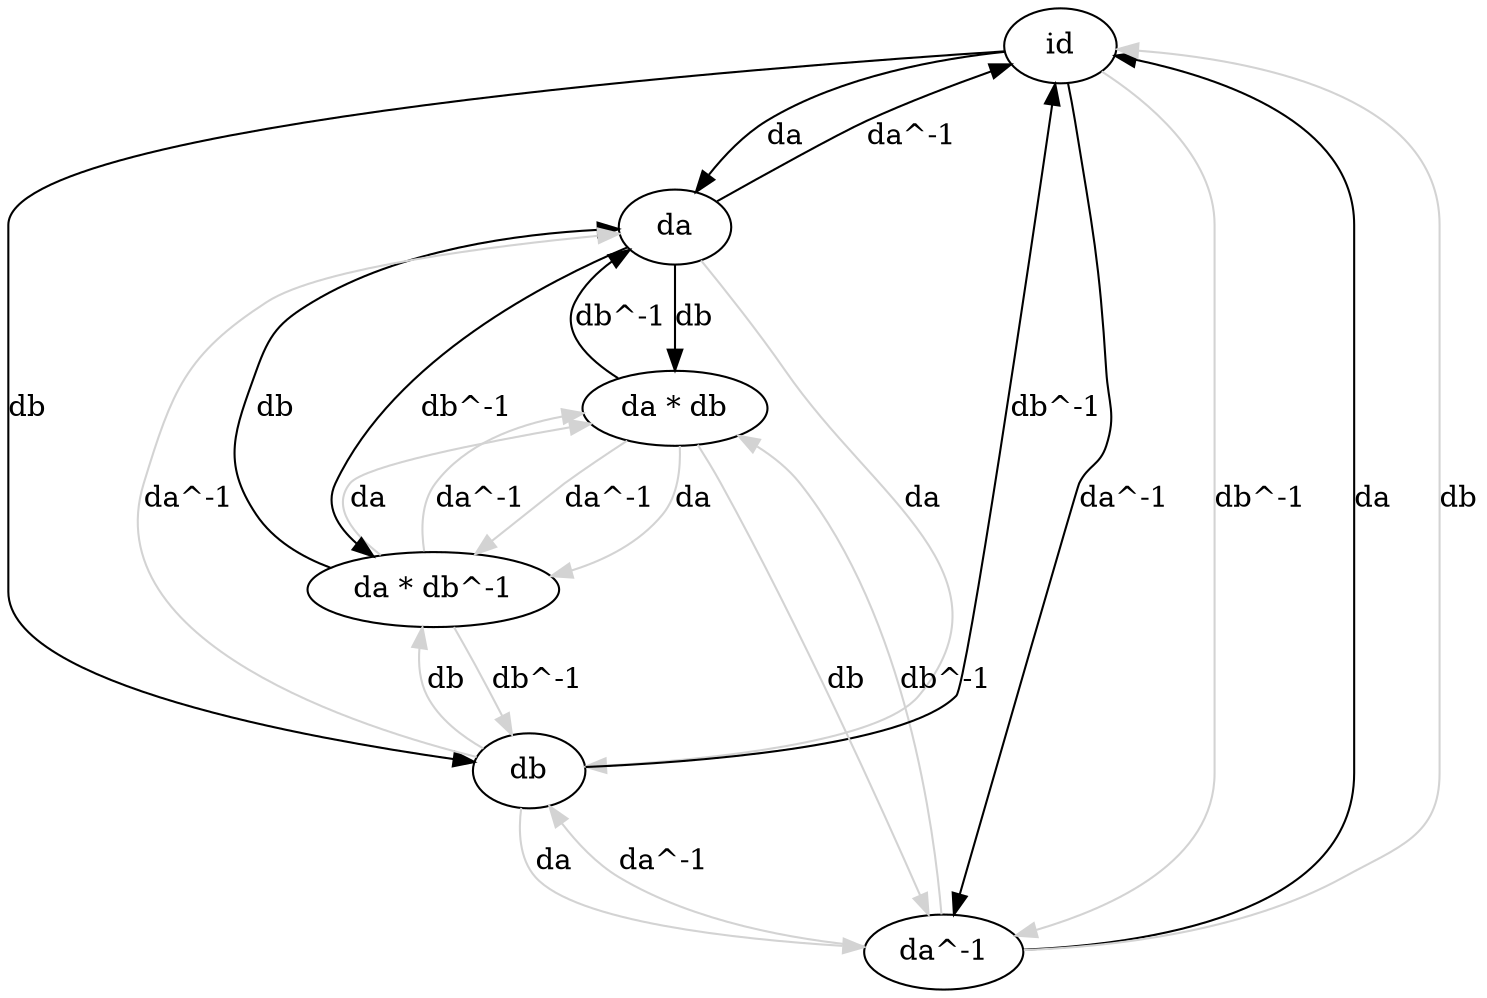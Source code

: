 digraph G {
v_1 [ label = "id" ];
v_2 [ label = "da * db^-1" ];
v_3 [ label = "da" ];
v_4 [ label = "da^-1" ];
v_5 [ label = "db" ];
v_6 [ label = "da * db" ];
v_1 -> v_3 [ label = "da" ];
v_1 -> v_4 [ label = "da^-1" ];
v_1 -> v_4 [ color=lightgray, label = "db^-1" ];
v_1 -> v_5 [ label = "db" ];
v_2 -> v_3 [ label = "db" ];
v_2 -> v_5 [ color=lightgray, label = "db^-1" ];
v_2 -> v_6 [ color=lightgray, label = "da" ];
v_2 -> v_6 [ color=lightgray, label = "da^-1" ];
v_3 -> v_1 [ label = "da^-1" ];
v_3 -> v_2 [ label = "db^-1" ];
v_3 -> v_5 [ color=lightgray, label = "da" ];
v_3 -> v_6 [ label = "db" ];
v_4 -> v_1 [ label = "da" ];
v_4 -> v_1 [ color=lightgray, label = "db" ];
v_4 -> v_5 [ color=lightgray, label = "da^-1" ];
v_4 -> v_6 [ color=lightgray, label = "db^-1" ];
v_5 -> v_1 [ label = "db^-1" ];
v_5 -> v_2 [ color=lightgray, label = "db" ];
v_5 -> v_3 [ color=lightgray, label = "da^-1" ];
v_5 -> v_4 [ color=lightgray, label = "da" ];
v_6 -> v_2 [ color=lightgray, label = "da" ];
v_6 -> v_2 [ color=lightgray, label = "da^-1" ];
v_6 -> v_3 [ label = "db^-1" ];
v_6 -> v_4 [ color=lightgray, label = "db" ];
}
